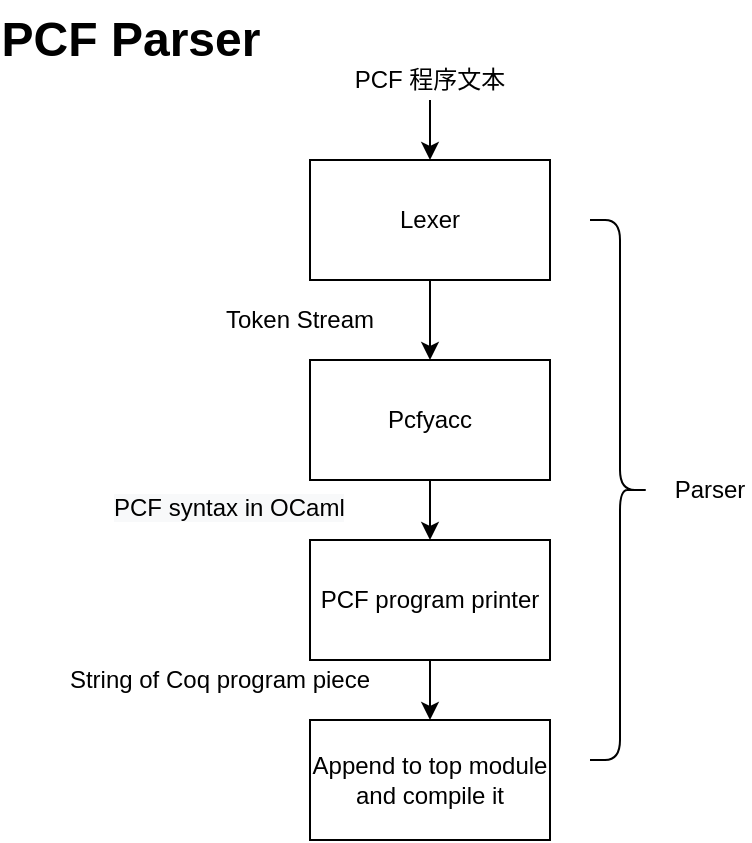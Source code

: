<mxfile version="15.0.4" type="github">
  <diagram id="IkNDRoGFcRdz62NbaU44" name="Page-1">
    <mxGraphModel dx="782" dy="436" grid="1" gridSize="10" guides="1" tooltips="1" connect="1" arrows="1" fold="1" page="1" pageScale="1" pageWidth="827" pageHeight="1169" math="0" shadow="0">
      <root>
        <mxCell id="0" />
        <mxCell id="1" parent="0" />
        <mxCell id="7eYlXIcCetGepH7rAsW7-13" value="" style="edgeStyle=orthogonalEdgeStyle;rounded=0;orthogonalLoop=1;jettySize=auto;html=1;" parent="1" source="7eYlXIcCetGepH7rAsW7-2" target="7eYlXIcCetGepH7rAsW7-12" edge="1">
          <mxGeometry relative="1" as="geometry" />
        </mxCell>
        <mxCell id="7eYlXIcCetGepH7rAsW7-2" value="PCF program printer" style="rounded=0;whiteSpace=wrap;html=1;" parent="1" vertex="1">
          <mxGeometry x="310" y="280" width="120" height="60" as="geometry" />
        </mxCell>
        <mxCell id="7eYlXIcCetGepH7rAsW7-5" value="" style="edgeStyle=orthogonalEdgeStyle;rounded=0;orthogonalLoop=1;jettySize=auto;html=1;" parent="1" source="7eYlXIcCetGepH7rAsW7-3" target="7eYlXIcCetGepH7rAsW7-4" edge="1">
          <mxGeometry relative="1" as="geometry" />
        </mxCell>
        <mxCell id="7eYlXIcCetGepH7rAsW7-3" value="Lexer" style="rounded=0;whiteSpace=wrap;html=1;" parent="1" vertex="1">
          <mxGeometry x="310" y="90" width="120" height="60" as="geometry" />
        </mxCell>
        <mxCell id="7eYlXIcCetGepH7rAsW7-9" value="" style="edgeStyle=orthogonalEdgeStyle;rounded=0;orthogonalLoop=1;jettySize=auto;html=1;" parent="1" source="7eYlXIcCetGepH7rAsW7-4" edge="1">
          <mxGeometry relative="1" as="geometry">
            <mxPoint x="370" y="280" as="targetPoint" />
          </mxGeometry>
        </mxCell>
        <mxCell id="7eYlXIcCetGepH7rAsW7-4" value="Pcfyacc" style="whiteSpace=wrap;html=1;rounded=0;" parent="1" vertex="1">
          <mxGeometry x="310" y="190" width="120" height="60" as="geometry" />
        </mxCell>
        <mxCell id="7eYlXIcCetGepH7rAsW7-7" value="" style="edgeStyle=orthogonalEdgeStyle;rounded=0;orthogonalLoop=1;jettySize=auto;html=1;" parent="1" source="7eYlXIcCetGepH7rAsW7-6" target="7eYlXIcCetGepH7rAsW7-3" edge="1">
          <mxGeometry relative="1" as="geometry" />
        </mxCell>
        <mxCell id="7eYlXIcCetGepH7rAsW7-6" value="PCF 程序文本" style="text;html=1;strokeColor=none;fillColor=none;align=center;verticalAlign=middle;whiteSpace=wrap;rounded=0;" parent="1" vertex="1">
          <mxGeometry x="305" y="40" width="130" height="20" as="geometry" />
        </mxCell>
        <mxCell id="7eYlXIcCetGepH7rAsW7-8" value="Token Stream" style="text;html=1;strokeColor=none;fillColor=none;align=center;verticalAlign=middle;whiteSpace=wrap;rounded=0;" parent="1" vertex="1">
          <mxGeometry x="260" y="160" width="90" height="20" as="geometry" />
        </mxCell>
        <mxCell id="7eYlXIcCetGepH7rAsW7-11" value="&lt;span style=&quot;color: rgb(0, 0, 0); font-family: helvetica; font-size: 12px; font-style: normal; font-weight: 400; letter-spacing: normal; text-align: center; text-indent: 0px; text-transform: none; word-spacing: 0px; background-color: rgb(248, 249, 250); display: inline; float: none;&quot;&gt;PCF syntax in OCaml&lt;/span&gt;" style="text;whiteSpace=wrap;html=1;" parent="1" vertex="1">
          <mxGeometry x="210" y="250" width="160" height="30" as="geometry" />
        </mxCell>
        <mxCell id="7eYlXIcCetGepH7rAsW7-12" value="Append to top module and compile it" style="whiteSpace=wrap;html=1;rounded=0;" parent="1" vertex="1">
          <mxGeometry x="310" y="370" width="120" height="60" as="geometry" />
        </mxCell>
        <mxCell id="7eYlXIcCetGepH7rAsW7-14" value="String of Coq program piece" style="text;html=1;strokeColor=none;fillColor=none;align=center;verticalAlign=middle;whiteSpace=wrap;rounded=0;" parent="1" vertex="1">
          <mxGeometry x="170" y="340" width="190" height="20" as="geometry" />
        </mxCell>
        <mxCell id="7eYlXIcCetGepH7rAsW7-15" value="" style="shape=curlyBracket;whiteSpace=wrap;html=1;rounded=1;flipH=1;" parent="1" vertex="1">
          <mxGeometry x="450" y="120" width="30" height="270" as="geometry" />
        </mxCell>
        <mxCell id="7eYlXIcCetGepH7rAsW7-17" value="Parser" style="text;html=1;strokeColor=none;fillColor=none;align=center;verticalAlign=middle;whiteSpace=wrap;rounded=0;" parent="1" vertex="1">
          <mxGeometry x="490" y="245" width="40" height="20" as="geometry" />
        </mxCell>
        <mxCell id="7eYlXIcCetGepH7rAsW7-18" value="PCF Parser" style="text;strokeColor=none;fillColor=none;html=1;fontSize=24;fontStyle=1;verticalAlign=middle;align=center;" parent="1" vertex="1">
          <mxGeometry x="170" y="10" width="100" height="40" as="geometry" />
        </mxCell>
      </root>
    </mxGraphModel>
  </diagram>
</mxfile>
